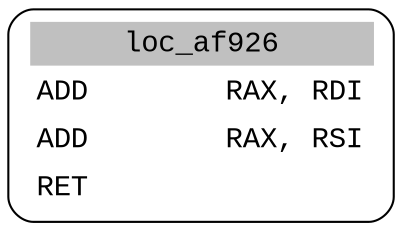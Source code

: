 digraph asm_graph {
1941 [
shape="Mrecord" fontname="Courier New"label =<<table border="0" cellborder="0" cellpadding="3"><tr><td align="center" colspan="2" bgcolor="grey">loc_af926</td></tr><tr><td align="left">ADD        RAX, RDI</td></tr><tr><td align="left">ADD        RAX, RSI</td></tr><tr><td align="left">RET        </td></tr></table>> ];
}